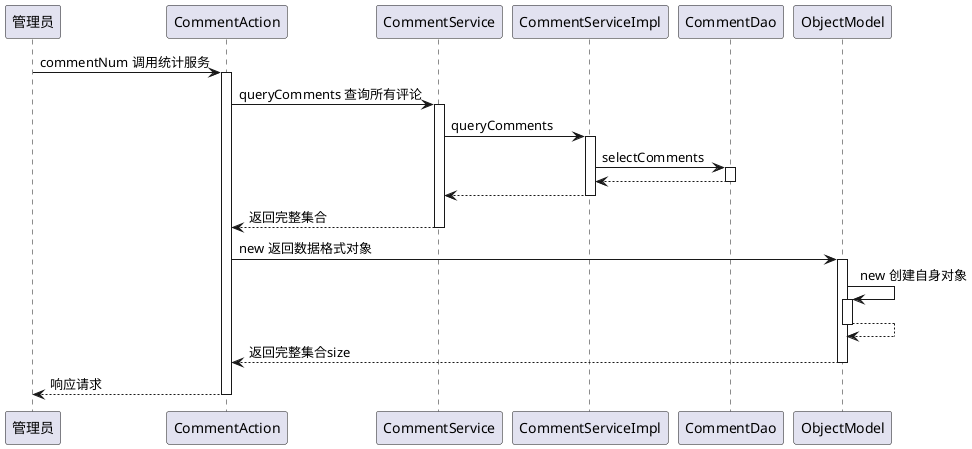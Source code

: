 @startuml
participant 管理员
管理员 -> CommentAction : commentNum 调用统计服务
activate CommentAction
CommentAction -> CommentService : queryComments 查询所有评论
activate CommentService
CommentService -> CommentServiceImpl : queryComments
activate CommentServiceImpl
CommentServiceImpl -> CommentDao : selectComments
activate CommentDao
CommentDao --> CommentServiceImpl
deactivate CommentDao
CommentServiceImpl --> CommentService
deactivate CommentServiceImpl
CommentService --> CommentAction : 返回完整集合
deactivate CommentService
CommentAction -> ObjectModel : new 返回数据格式对象
activate ObjectModel
ObjectModel -> ObjectModel : new 创建自身对象
activate ObjectModel
ObjectModel --> ObjectModel
deactivate ObjectModel
ObjectModel --> CommentAction : 返回完整集合size
deactivate ObjectModel
return 响应请求
@enduml